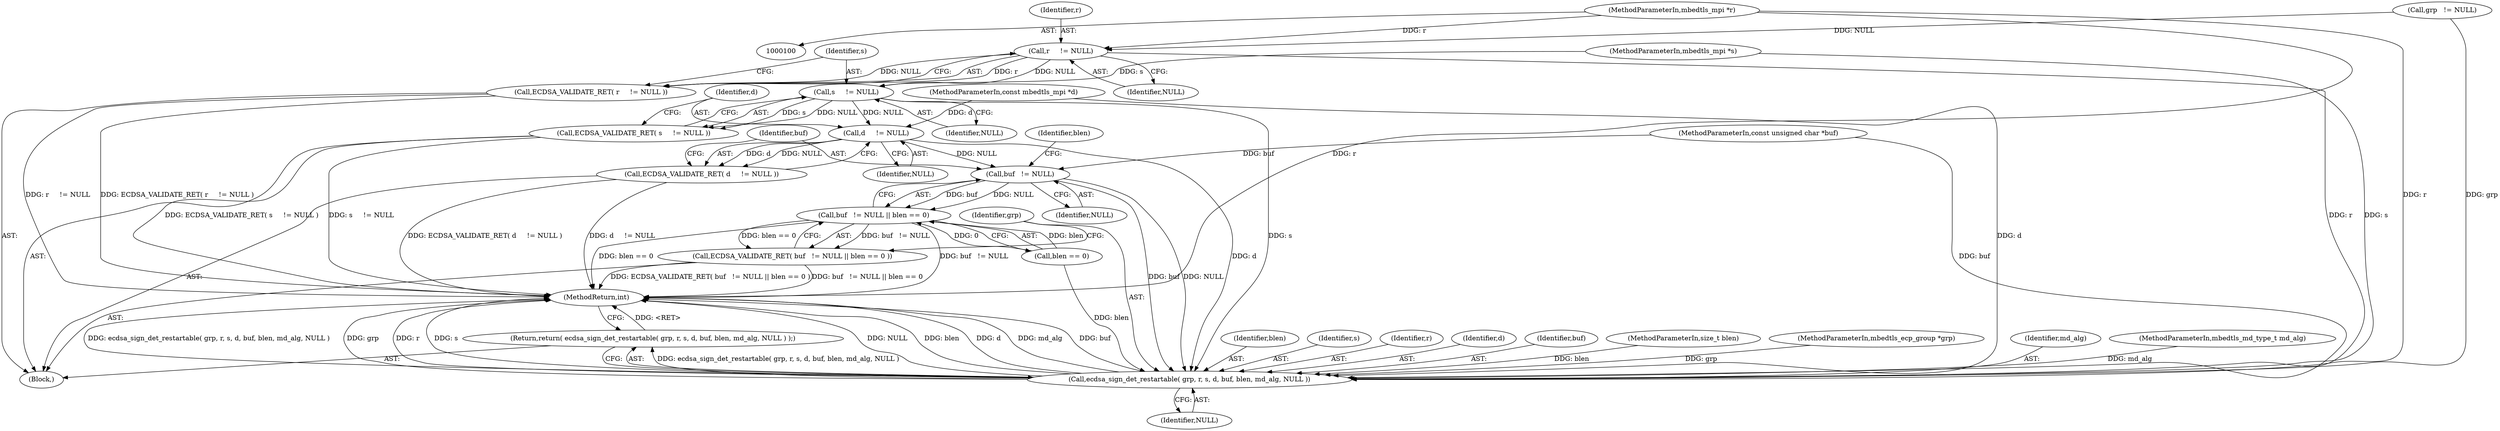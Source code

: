 digraph "1_mbedtls_33f66ba6fd234114aa37f0209dac031bb2870a9b_2@pointer" {
"1000102" [label="(MethodParameterIn,mbedtls_mpi *r)"];
"1000114" [label="(Call,r     != NULL)"];
"1000113" [label="(Call,ECDSA_VALIDATE_RET( r     != NULL ))"];
"1000118" [label="(Call,s     != NULL)"];
"1000117" [label="(Call,ECDSA_VALIDATE_RET( s     != NULL ))"];
"1000122" [label="(Call,d     != NULL)"];
"1000121" [label="(Call,ECDSA_VALIDATE_RET( d     != NULL ))"];
"1000127" [label="(Call,buf   != NULL)"];
"1000126" [label="(Call,buf   != NULL || blen == 0)"];
"1000125" [label="(Call,ECDSA_VALIDATE_RET( buf   != NULL || blen == 0 ))"];
"1000134" [label="(Call,ecdsa_sign_det_restartable( grp, r, s, d, buf, blen, md_alg, NULL ))"];
"1000133" [label="(Return,return( ecdsa_sign_det_restartable( grp, r, s, d, buf, blen, md_alg, NULL ) );)"];
"1000105" [label="(MethodParameterIn,const unsigned char *buf)"];
"1000123" [label="(Identifier,d)"];
"1000113" [label="(Call,ECDSA_VALIDATE_RET( r     != NULL ))"];
"1000130" [label="(Call,blen == 0)"];
"1000131" [label="(Identifier,blen)"];
"1000142" [label="(Identifier,NULL)"];
"1000140" [label="(Identifier,blen)"];
"1000115" [label="(Identifier,r)"];
"1000119" [label="(Identifier,s)"];
"1000137" [label="(Identifier,s)"];
"1000122" [label="(Call,d     != NULL)"];
"1000124" [label="(Identifier,NULL)"];
"1000136" [label="(Identifier,r)"];
"1000143" [label="(MethodReturn,int)"];
"1000114" [label="(Call,r     != NULL)"];
"1000126" [label="(Call,buf   != NULL || blen == 0)"];
"1000116" [label="(Identifier,NULL)"];
"1000134" [label="(Call,ecdsa_sign_det_restartable( grp, r, s, d, buf, blen, md_alg, NULL ))"];
"1000127" [label="(Call,buf   != NULL)"];
"1000125" [label="(Call,ECDSA_VALIDATE_RET( buf   != NULL || blen == 0 ))"];
"1000138" [label="(Identifier,d)"];
"1000117" [label="(Call,ECDSA_VALIDATE_RET( s     != NULL ))"];
"1000108" [label="(Block,)"];
"1000135" [label="(Identifier,grp)"];
"1000128" [label="(Identifier,buf)"];
"1000139" [label="(Identifier,buf)"];
"1000106" [label="(MethodParameterIn,size_t blen)"];
"1000103" [label="(MethodParameterIn,mbedtls_mpi *s)"];
"1000120" [label="(Identifier,NULL)"];
"1000101" [label="(MethodParameterIn,mbedtls_ecp_group *grp)"];
"1000110" [label="(Call,grp   != NULL)"];
"1000141" [label="(Identifier,md_alg)"];
"1000107" [label="(MethodParameterIn,mbedtls_md_type_t md_alg)"];
"1000129" [label="(Identifier,NULL)"];
"1000104" [label="(MethodParameterIn,const mbedtls_mpi *d)"];
"1000133" [label="(Return,return( ecdsa_sign_det_restartable( grp, r, s, d, buf, blen, md_alg, NULL ) );)"];
"1000118" [label="(Call,s     != NULL)"];
"1000121" [label="(Call,ECDSA_VALIDATE_RET( d     != NULL ))"];
"1000102" [label="(MethodParameterIn,mbedtls_mpi *r)"];
"1000102" -> "1000100"  [label="AST: "];
"1000102" -> "1000143"  [label="DDG: r"];
"1000102" -> "1000114"  [label="DDG: r"];
"1000102" -> "1000134"  [label="DDG: r"];
"1000114" -> "1000113"  [label="AST: "];
"1000114" -> "1000116"  [label="CFG: "];
"1000115" -> "1000114"  [label="AST: "];
"1000116" -> "1000114"  [label="AST: "];
"1000113" -> "1000114"  [label="CFG: "];
"1000114" -> "1000113"  [label="DDG: r"];
"1000114" -> "1000113"  [label="DDG: NULL"];
"1000110" -> "1000114"  [label="DDG: NULL"];
"1000114" -> "1000118"  [label="DDG: NULL"];
"1000114" -> "1000134"  [label="DDG: r"];
"1000113" -> "1000108"  [label="AST: "];
"1000119" -> "1000113"  [label="CFG: "];
"1000113" -> "1000143"  [label="DDG: r     != NULL"];
"1000113" -> "1000143"  [label="DDG: ECDSA_VALIDATE_RET( r     != NULL )"];
"1000118" -> "1000117"  [label="AST: "];
"1000118" -> "1000120"  [label="CFG: "];
"1000119" -> "1000118"  [label="AST: "];
"1000120" -> "1000118"  [label="AST: "];
"1000117" -> "1000118"  [label="CFG: "];
"1000118" -> "1000117"  [label="DDG: s"];
"1000118" -> "1000117"  [label="DDG: NULL"];
"1000103" -> "1000118"  [label="DDG: s"];
"1000118" -> "1000122"  [label="DDG: NULL"];
"1000118" -> "1000134"  [label="DDG: s"];
"1000117" -> "1000108"  [label="AST: "];
"1000123" -> "1000117"  [label="CFG: "];
"1000117" -> "1000143"  [label="DDG: ECDSA_VALIDATE_RET( s     != NULL )"];
"1000117" -> "1000143"  [label="DDG: s     != NULL"];
"1000122" -> "1000121"  [label="AST: "];
"1000122" -> "1000124"  [label="CFG: "];
"1000123" -> "1000122"  [label="AST: "];
"1000124" -> "1000122"  [label="AST: "];
"1000121" -> "1000122"  [label="CFG: "];
"1000122" -> "1000121"  [label="DDG: d"];
"1000122" -> "1000121"  [label="DDG: NULL"];
"1000104" -> "1000122"  [label="DDG: d"];
"1000122" -> "1000127"  [label="DDG: NULL"];
"1000122" -> "1000134"  [label="DDG: d"];
"1000121" -> "1000108"  [label="AST: "];
"1000128" -> "1000121"  [label="CFG: "];
"1000121" -> "1000143"  [label="DDG: ECDSA_VALIDATE_RET( d     != NULL )"];
"1000121" -> "1000143"  [label="DDG: d     != NULL"];
"1000127" -> "1000126"  [label="AST: "];
"1000127" -> "1000129"  [label="CFG: "];
"1000128" -> "1000127"  [label="AST: "];
"1000129" -> "1000127"  [label="AST: "];
"1000131" -> "1000127"  [label="CFG: "];
"1000126" -> "1000127"  [label="CFG: "];
"1000127" -> "1000126"  [label="DDG: buf"];
"1000127" -> "1000126"  [label="DDG: NULL"];
"1000105" -> "1000127"  [label="DDG: buf"];
"1000127" -> "1000134"  [label="DDG: buf"];
"1000127" -> "1000134"  [label="DDG: NULL"];
"1000126" -> "1000125"  [label="AST: "];
"1000126" -> "1000130"  [label="CFG: "];
"1000130" -> "1000126"  [label="AST: "];
"1000125" -> "1000126"  [label="CFG: "];
"1000126" -> "1000143"  [label="DDG: buf   != NULL"];
"1000126" -> "1000143"  [label="DDG: blen == 0"];
"1000126" -> "1000125"  [label="DDG: buf   != NULL"];
"1000126" -> "1000125"  [label="DDG: blen == 0"];
"1000130" -> "1000126"  [label="DDG: blen"];
"1000130" -> "1000126"  [label="DDG: 0"];
"1000125" -> "1000108"  [label="AST: "];
"1000135" -> "1000125"  [label="CFG: "];
"1000125" -> "1000143"  [label="DDG: ECDSA_VALIDATE_RET( buf   != NULL || blen == 0 )"];
"1000125" -> "1000143"  [label="DDG: buf   != NULL || blen == 0"];
"1000134" -> "1000133"  [label="AST: "];
"1000134" -> "1000142"  [label="CFG: "];
"1000135" -> "1000134"  [label="AST: "];
"1000136" -> "1000134"  [label="AST: "];
"1000137" -> "1000134"  [label="AST: "];
"1000138" -> "1000134"  [label="AST: "];
"1000139" -> "1000134"  [label="AST: "];
"1000140" -> "1000134"  [label="AST: "];
"1000141" -> "1000134"  [label="AST: "];
"1000142" -> "1000134"  [label="AST: "];
"1000133" -> "1000134"  [label="CFG: "];
"1000134" -> "1000143"  [label="DDG: NULL"];
"1000134" -> "1000143"  [label="DDG: blen"];
"1000134" -> "1000143"  [label="DDG: d"];
"1000134" -> "1000143"  [label="DDG: md_alg"];
"1000134" -> "1000143"  [label="DDG: buf"];
"1000134" -> "1000143"  [label="DDG: ecdsa_sign_det_restartable( grp, r, s, d, buf, blen, md_alg, NULL )"];
"1000134" -> "1000143"  [label="DDG: grp"];
"1000134" -> "1000143"  [label="DDG: r"];
"1000134" -> "1000143"  [label="DDG: s"];
"1000134" -> "1000133"  [label="DDG: ecdsa_sign_det_restartable( grp, r, s, d, buf, blen, md_alg, NULL )"];
"1000110" -> "1000134"  [label="DDG: grp"];
"1000101" -> "1000134"  [label="DDG: grp"];
"1000103" -> "1000134"  [label="DDG: s"];
"1000104" -> "1000134"  [label="DDG: d"];
"1000105" -> "1000134"  [label="DDG: buf"];
"1000130" -> "1000134"  [label="DDG: blen"];
"1000106" -> "1000134"  [label="DDG: blen"];
"1000107" -> "1000134"  [label="DDG: md_alg"];
"1000133" -> "1000108"  [label="AST: "];
"1000143" -> "1000133"  [label="CFG: "];
"1000133" -> "1000143"  [label="DDG: <RET>"];
}
